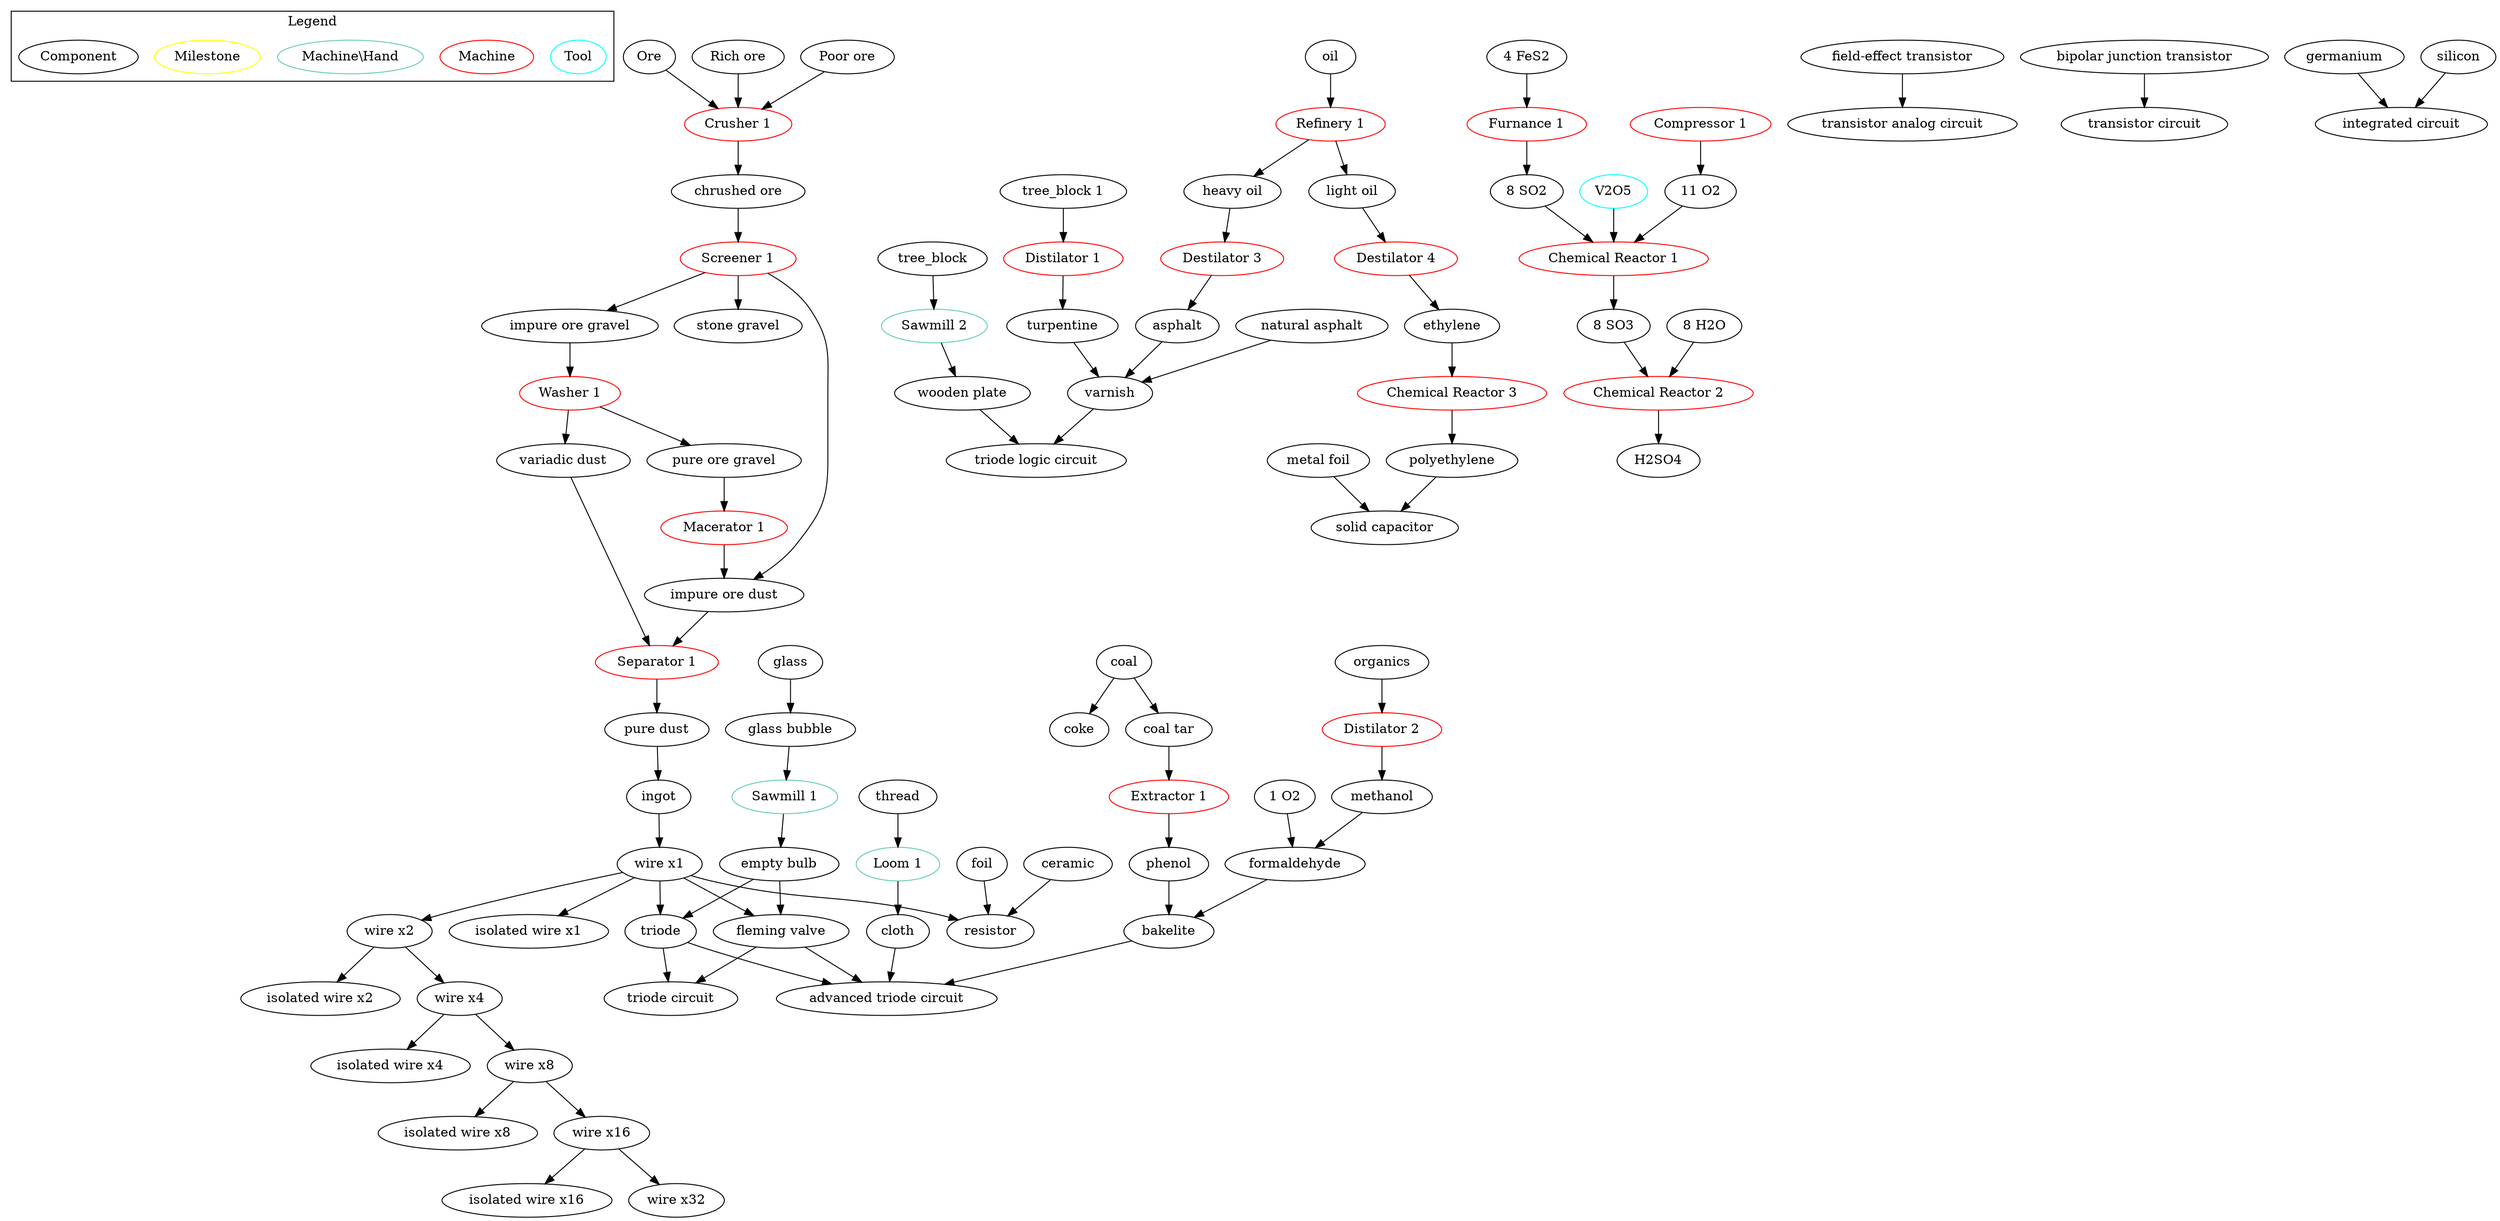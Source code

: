 digraph g{
subgraph cluster_0{
label="Legend"
Tool[color="0.5 1 1"]
Machine[color="red"]
"Machine\\Hand"[color="aquamarine3"]
"Milestone"[color="yellow"]
Component
}

"Ore"->"Crusher 1"
"Rich ore"->"Crusher 1"
"Poor ore"->"Crusher 1"

"Crusher 1"->"chrushed ore"->"Screener 1"->"impure ore gravel"->"Washer 1"
"Screener 1"->"stone gravel"
"Screener 1"->"impure ore dust"
"Washer 1"->"pure ore gravel"->"Macerator 1"->"impure ore dust"
"Washer 1"->"variadic dust"
"variadic dust"->"Separator 1"
"impure ore dust"->"Separator 1"->"pure dust"
"pure dust"->"ingot"

"glass"->"glass bubble"->"Sawmill 1" ->"empty bulb"

"ingot"->"wire x1"->"isolated wire x1"
"wire x1"->"wire x2"->"isolated wire x2"
"wire x2"->"wire x4"->"isolated wire x4"
"wire x4"->"wire x8"->"isolated wire x8"
"wire x8"->"wire x16"->"isolated wire x16"
"wire x16"->"wire x32"

"formaldehyde"->"bakelite"
"phenol"->"bakelite"
"varnish"->"triode logic circuit"
"wooden plate"->"triode logic circuit"
"tree_block"->"Sawmill 2"->"wooden plate"

"tree_block 1"->"Distilator 1"->"turpentine"
"turpentine"->"varnish"
"asphalt"->"varnish"
"natural asphalt"->"varnish"
"heavy oil"->"Destilator 3"->"asphalt"
"oil"->"Refinery 1"->"heavy oil"
"Refinery 1"->"light oil"
"coal"->"coal tar"
"coal"->"coke"
"coal tar"->"Extractor 1"->"phenol"
"methanol"->"formaldehyde"
"1 O2"->"formaldehyde"
"organics"->"Distilator 2"->"methanol"
"light oil"->"Destilator 4"->"ethylene"->"Chemical Reactor 3"->"polyethylene"

"4 FeS2"->"Furnance 1"->"8 SO2"->"Chemical Reactor 1"->"8 SO3"
"V2O5"->"Chemical Reactor 1"
"11 O2"->"Chemical Reactor 1"
"Compressor 1"->"11 O2"
"8 SO3"->"Chemical Reactor 2"
"8 H2O"->"Chemical Reactor 2"->"H2SO4"

"thread"->"Loom 1"->"cloth"
"cloth"->"advanced triode circuit"

"empty bulb"->"triode"
"wire x1"->"triode"
"empty bulb"->"fleming valve"
"wire x1"->"fleming valve"
"triode"->"triode circuit"
"fleming valve"->"triode circuit"
"bakelite"->"advanced triode circuit"
"triode"->"advanced triode circuit"
"fleming valve"->"advanced triode circuit"
"wire x1"->"resistor"
"foil"->"resistor"
"ceramic"->"resistor"
"field-effect transistor"
"bipolar junction transistor"
"bipolar junction transistor"->"transistor circuit"
"field-effect transistor"->"transistor analog circuit"
"germanium"->"integrated circuit"
"silicon"->"integrated circuit"

"polyethylene"->"solid capacitor"
"metal foil"->"solid capacitor"

"Crusher 1"[color="0 1 1"]
"Furnance 1"[color="0 1 1"]
"Macerator 1"[color="0 1 1"]
V2O5[color="0.5 1 1"]
"Chemical Reactor 1"[color="red"]
"Chemical Reactor 2"[color="red"]
"Chemical Reactor 3"[color="red"]
"Compressor 1"[color="0 1 1"]
"Screener 1"[color="0 1 1"]
"Washer 1"[color="0 1 1"]
"Macerator 1"[color="0 1 1"]
"Separator 1"[color="0 1 1"]
"Sawmill 1"[color="aquamarine3"]
"Sawmill 2"[color="aquamarine3"]
"varnish"[color="black"]
"wooden plate"[color="black"]
"bakelite"[color="black"]
"cloth"[color="black"]
"polyethylene"[color="black"]
"Loom 1"[color="aquamarine3"]
"Distilator 1"[color="red"]
"Distilator 2"[color="red"]
"Destilator 3"[color="red"]
"Destilator 4"[color="red"]
"Refinery 1"[color="red"]
"Extractor 1"[color="red"]
}
